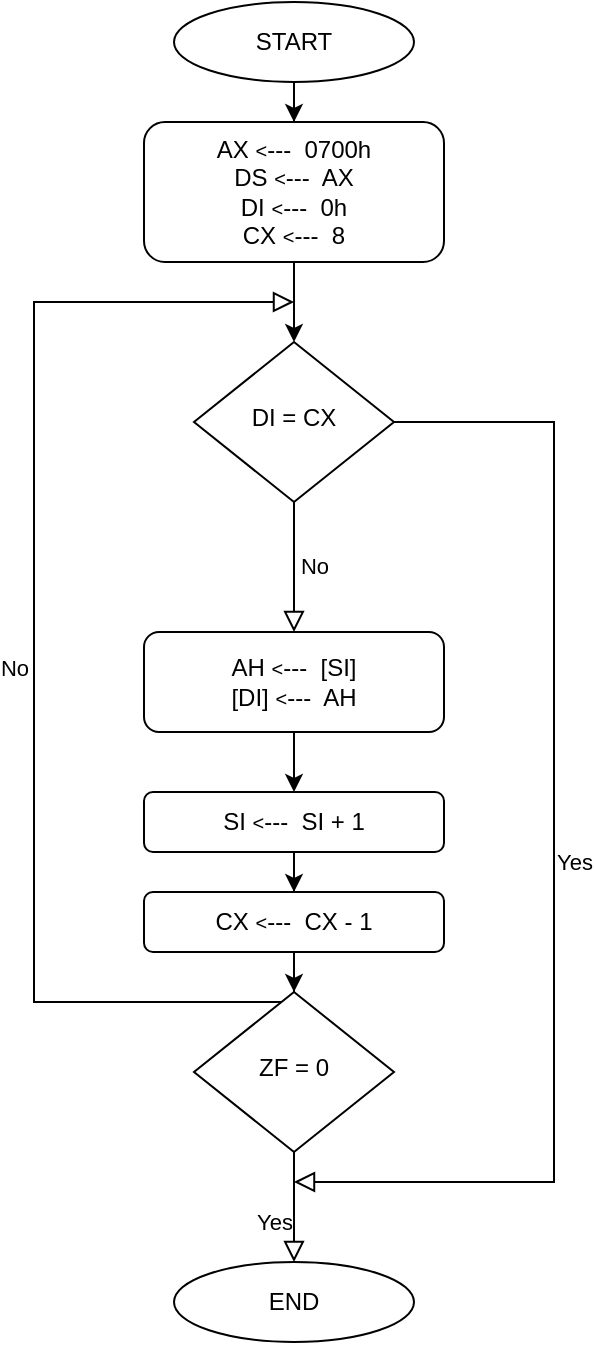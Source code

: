 <mxfile version="17.1.3" type="github">
  <diagram id="C5RBs43oDa-KdzZeNtuy" name="Page-1">
    <mxGraphModel dx="423" dy="440" grid="1" gridSize="10" guides="1" tooltips="1" connect="1" arrows="1" fold="1" page="1" pageScale="1" pageWidth="827" pageHeight="1169" math="0" shadow="0">
      <root>
        <mxCell id="WIyWlLk6GJQsqaUBKTNV-0" />
        <mxCell id="WIyWlLk6GJQsqaUBKTNV-1" parent="WIyWlLk6GJQsqaUBKTNV-0" />
        <mxCell id="aiwJGREIc-efr3pQPpea-38" value="" style="edgeStyle=orthogonalEdgeStyle;rounded=0;orthogonalLoop=1;jettySize=auto;html=1;" edge="1" parent="WIyWlLk6GJQsqaUBKTNV-1" source="aiwJGREIc-efr3pQPpea-18">
          <mxGeometry relative="1" as="geometry">
            <mxPoint x="250" y="290" as="targetPoint" />
          </mxGeometry>
        </mxCell>
        <mxCell id="aiwJGREIc-efr3pQPpea-18" value="AX &lt;font size=&quot;1&quot;&gt;&amp;lt;&lt;/font&gt;---&amp;nbsp; 0700h&lt;br&gt;DS&amp;nbsp;&lt;font style=&quot;font-size: 10px&quot;&gt;&amp;lt;&lt;/font&gt;&lt;font style=&quot;font-size: 12px&quot;&gt;---&lt;/font&gt;&amp;nbsp; AX&lt;br&gt;DI&amp;nbsp;&lt;font size=&quot;1&quot;&gt;&amp;lt;&lt;/font&gt;---&amp;nbsp; 0h&lt;br&gt;CX&amp;nbsp;&lt;font size=&quot;1&quot;&gt;&amp;lt;&lt;/font&gt;---&amp;nbsp; 8" style="rounded=1;whiteSpace=wrap;html=1;fontSize=12;glass=0;strokeWidth=1;shadow=0;" vertex="1" parent="WIyWlLk6GJQsqaUBKTNV-1">
          <mxGeometry x="175" y="180" width="150" height="70" as="geometry" />
        </mxCell>
        <mxCell id="aiwJGREIc-efr3pQPpea-19" value="Yes" style="rounded=0;html=1;jettySize=auto;orthogonalLoop=1;fontSize=11;endArrow=block;endFill=0;endSize=8;strokeWidth=1;shadow=0;labelBackgroundColor=none;edgeStyle=orthogonalEdgeStyle;entryX=0.5;entryY=0;entryDx=0;entryDy=0;" edge="1" parent="WIyWlLk6GJQsqaUBKTNV-1" source="aiwJGREIc-efr3pQPpea-21" target="aiwJGREIc-efr3pQPpea-33">
          <mxGeometry x="0.273" y="-10" relative="1" as="geometry">
            <mxPoint as="offset" />
            <mxPoint x="250" y="755" as="targetPoint" />
            <Array as="points" />
          </mxGeometry>
        </mxCell>
        <mxCell id="aiwJGREIc-efr3pQPpea-20" value="No" style="edgeStyle=orthogonalEdgeStyle;rounded=0;html=1;jettySize=auto;orthogonalLoop=1;fontSize=11;endArrow=block;endFill=0;endSize=8;strokeWidth=1;shadow=0;labelBackgroundColor=none;" edge="1" parent="WIyWlLk6GJQsqaUBKTNV-1" source="aiwJGREIc-efr3pQPpea-21">
          <mxGeometry x="-0.038" y="10" relative="1" as="geometry">
            <mxPoint as="offset" />
            <mxPoint x="250" y="270" as="targetPoint" />
            <Array as="points">
              <mxPoint x="120" y="620" />
              <mxPoint x="120" y="270" />
            </Array>
          </mxGeometry>
        </mxCell>
        <mxCell id="aiwJGREIc-efr3pQPpea-21" value="ZF = 0" style="rhombus;whiteSpace=wrap;html=1;shadow=0;fontFamily=Helvetica;fontSize=12;align=center;strokeWidth=1;spacing=6;spacingTop=-4;" vertex="1" parent="WIyWlLk6GJQsqaUBKTNV-1">
          <mxGeometry x="200" y="615" width="100" height="80" as="geometry" />
        </mxCell>
        <mxCell id="aiwJGREIc-efr3pQPpea-35" value="" style="edgeStyle=orthogonalEdgeStyle;rounded=0;orthogonalLoop=1;jettySize=auto;html=1;" edge="1" parent="WIyWlLk6GJQsqaUBKTNV-1" source="aiwJGREIc-efr3pQPpea-23" target="aiwJGREIc-efr3pQPpea-18">
          <mxGeometry relative="1" as="geometry" />
        </mxCell>
        <mxCell id="aiwJGREIc-efr3pQPpea-23" value="START" style="ellipse;whiteSpace=wrap;html=1;" vertex="1" parent="WIyWlLk6GJQsqaUBKTNV-1">
          <mxGeometry x="190" y="120" width="120" height="40" as="geometry" />
        </mxCell>
        <mxCell id="aiwJGREIc-efr3pQPpea-24" style="edgeStyle=orthogonalEdgeStyle;rounded=0;orthogonalLoop=1;jettySize=auto;html=1;exitX=0.5;exitY=1;exitDx=0;exitDy=0;fontSize=9;" edge="1" parent="WIyWlLk6GJQsqaUBKTNV-1" source="aiwJGREIc-efr3pQPpea-18" target="aiwJGREIc-efr3pQPpea-18">
          <mxGeometry relative="1" as="geometry" />
        </mxCell>
        <mxCell id="aiwJGREIc-efr3pQPpea-46" value="" style="edgeStyle=orthogonalEdgeStyle;rounded=0;orthogonalLoop=1;jettySize=auto;html=1;" edge="1" parent="WIyWlLk6GJQsqaUBKTNV-1" source="aiwJGREIc-efr3pQPpea-28" target="aiwJGREIc-efr3pQPpea-32">
          <mxGeometry relative="1" as="geometry" />
        </mxCell>
        <mxCell id="aiwJGREIc-efr3pQPpea-28" value="AH&amp;nbsp;&lt;font size=&quot;1&quot;&gt;&amp;lt;&lt;/font&gt;---&amp;nbsp; [SI]&lt;br&gt;[DI]&amp;nbsp;&lt;font style=&quot;font-size: 10px&quot;&gt;&amp;lt;&lt;/font&gt;&lt;font style=&quot;font-size: 12px&quot;&gt;---&lt;/font&gt;&amp;nbsp; AH&lt;br&gt;" style="rounded=1;whiteSpace=wrap;html=1;fontSize=12;glass=0;strokeWidth=1;shadow=0;" vertex="1" parent="WIyWlLk6GJQsqaUBKTNV-1">
          <mxGeometry x="175" y="435" width="150" height="50" as="geometry" />
        </mxCell>
        <mxCell id="aiwJGREIc-efr3pQPpea-29" value="" style="edgeStyle=orthogonalEdgeStyle;rounded=0;orthogonalLoop=1;jettySize=auto;html=1;fontSize=12;entryX=0.5;entryY=0;entryDx=0;entryDy=0;" edge="1" parent="WIyWlLk6GJQsqaUBKTNV-1" source="aiwJGREIc-efr3pQPpea-30" target="aiwJGREIc-efr3pQPpea-21">
          <mxGeometry relative="1" as="geometry">
            <mxPoint x="250" y="615" as="targetPoint" />
          </mxGeometry>
        </mxCell>
        <mxCell id="aiwJGREIc-efr3pQPpea-30" value="CX&amp;nbsp;&lt;font size=&quot;1&quot;&gt;&amp;lt;&lt;/font&gt;---&amp;nbsp; CX - 1" style="rounded=1;whiteSpace=wrap;html=1;fontSize=12;glass=0;strokeWidth=1;shadow=0;" vertex="1" parent="WIyWlLk6GJQsqaUBKTNV-1">
          <mxGeometry x="175" y="565" width="150" height="30" as="geometry" />
        </mxCell>
        <mxCell id="aiwJGREIc-efr3pQPpea-31" value="" style="edgeStyle=orthogonalEdgeStyle;rounded=0;orthogonalLoop=1;jettySize=auto;html=1;fontSize=12;" edge="1" parent="WIyWlLk6GJQsqaUBKTNV-1" source="aiwJGREIc-efr3pQPpea-32" target="aiwJGREIc-efr3pQPpea-30">
          <mxGeometry relative="1" as="geometry" />
        </mxCell>
        <mxCell id="aiwJGREIc-efr3pQPpea-32" value="SI&amp;nbsp;&lt;font size=&quot;1&quot;&gt;&amp;lt;&lt;/font&gt;---&amp;nbsp; SI + 1" style="rounded=1;whiteSpace=wrap;html=1;fontSize=12;glass=0;strokeWidth=1;shadow=0;" vertex="1" parent="WIyWlLk6GJQsqaUBKTNV-1">
          <mxGeometry x="175" y="515" width="150" height="30" as="geometry" />
        </mxCell>
        <mxCell id="aiwJGREIc-efr3pQPpea-33" value="END" style="ellipse;whiteSpace=wrap;html=1;" vertex="1" parent="WIyWlLk6GJQsqaUBKTNV-1">
          <mxGeometry x="190" y="750" width="120" height="40" as="geometry" />
        </mxCell>
        <mxCell id="aiwJGREIc-efr3pQPpea-40" value="DI = CX" style="rhombus;whiteSpace=wrap;html=1;shadow=0;fontFamily=Helvetica;fontSize=12;align=center;strokeWidth=1;spacing=6;spacingTop=-4;" vertex="1" parent="WIyWlLk6GJQsqaUBKTNV-1">
          <mxGeometry x="200" y="290" width="100" height="80" as="geometry" />
        </mxCell>
        <mxCell id="aiwJGREIc-efr3pQPpea-50" value="No" style="edgeStyle=orthogonalEdgeStyle;rounded=0;html=1;jettySize=auto;orthogonalLoop=1;fontSize=11;endArrow=block;endFill=0;endSize=8;strokeWidth=1;shadow=0;labelBackgroundColor=none;entryX=0.5;entryY=0;entryDx=0;entryDy=0;" edge="1" parent="WIyWlLk6GJQsqaUBKTNV-1" source="aiwJGREIc-efr3pQPpea-40" target="aiwJGREIc-efr3pQPpea-28">
          <mxGeometry x="-0.038" y="10" relative="1" as="geometry">
            <mxPoint as="offset" />
            <mxPoint x="290" y="415" as="targetPoint" />
            <Array as="points" />
            <mxPoint x="250" y="405" as="sourcePoint" />
          </mxGeometry>
        </mxCell>
        <mxCell id="aiwJGREIc-efr3pQPpea-51" value="Yes" style="rounded=0;html=1;jettySize=auto;orthogonalLoop=1;fontSize=11;endArrow=block;endFill=0;endSize=8;strokeWidth=1;shadow=0;labelBackgroundColor=none;edgeStyle=orthogonalEdgeStyle;exitX=1;exitY=0.5;exitDx=0;exitDy=0;" edge="1" parent="WIyWlLk6GJQsqaUBKTNV-1" source="aiwJGREIc-efr3pQPpea-40">
          <mxGeometry x="0.017" y="10" relative="1" as="geometry">
            <mxPoint as="offset" />
            <mxPoint x="250" y="710" as="targetPoint" />
            <Array as="points">
              <mxPoint x="380" y="330" />
              <mxPoint x="380" y="710" />
            </Array>
            <mxPoint x="320" y="330" as="sourcePoint" />
          </mxGeometry>
        </mxCell>
      </root>
    </mxGraphModel>
  </diagram>
</mxfile>
